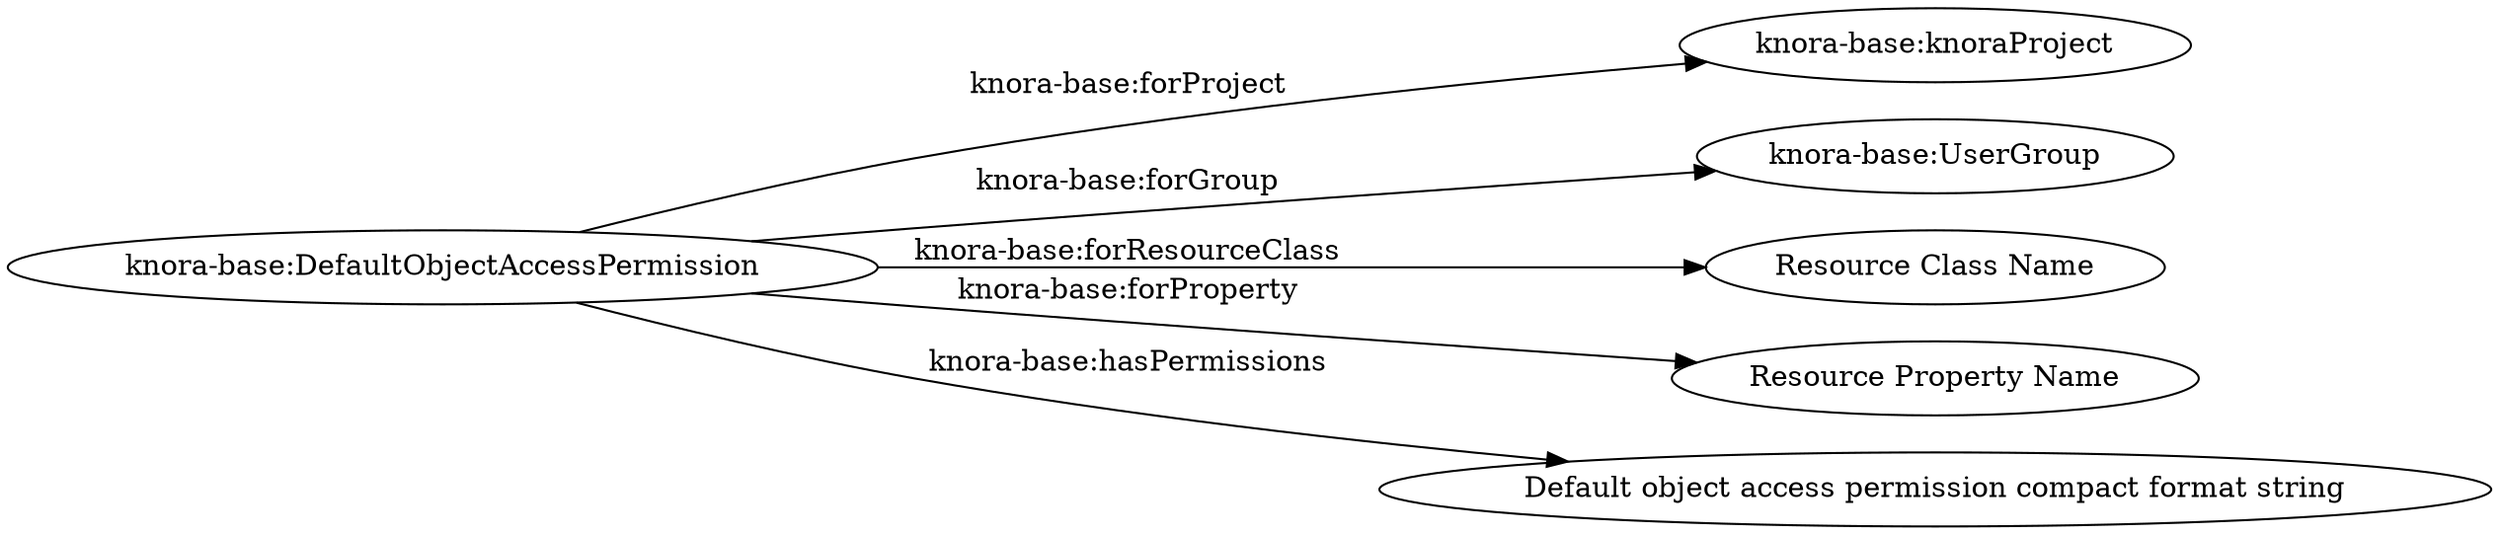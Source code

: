 digraph DefaultObjectAccessPermissions {
  rankdir="LR"

  doap [label="knora-base:DefaultObjectAccessPermission"]
  kp [label="knora-base:knoraProject"]
  ug [label="knora-base:UserGroup"]
  rc [label="Resource Class Name"]
  pr [label="Resource Property Name"]

  doap -> kp [ label="knora-base:forProject" ]
  doap -> ug [ label="knora-base:forGroup" ]
  doap -> rc [ label="knora-base:forResourceClass" ]
  doap -> pr [ label="knora-base:forProperty" ]

  doap -> "Default object access permission compact format string" [ label="knora-base:hasPermissions"]
}
